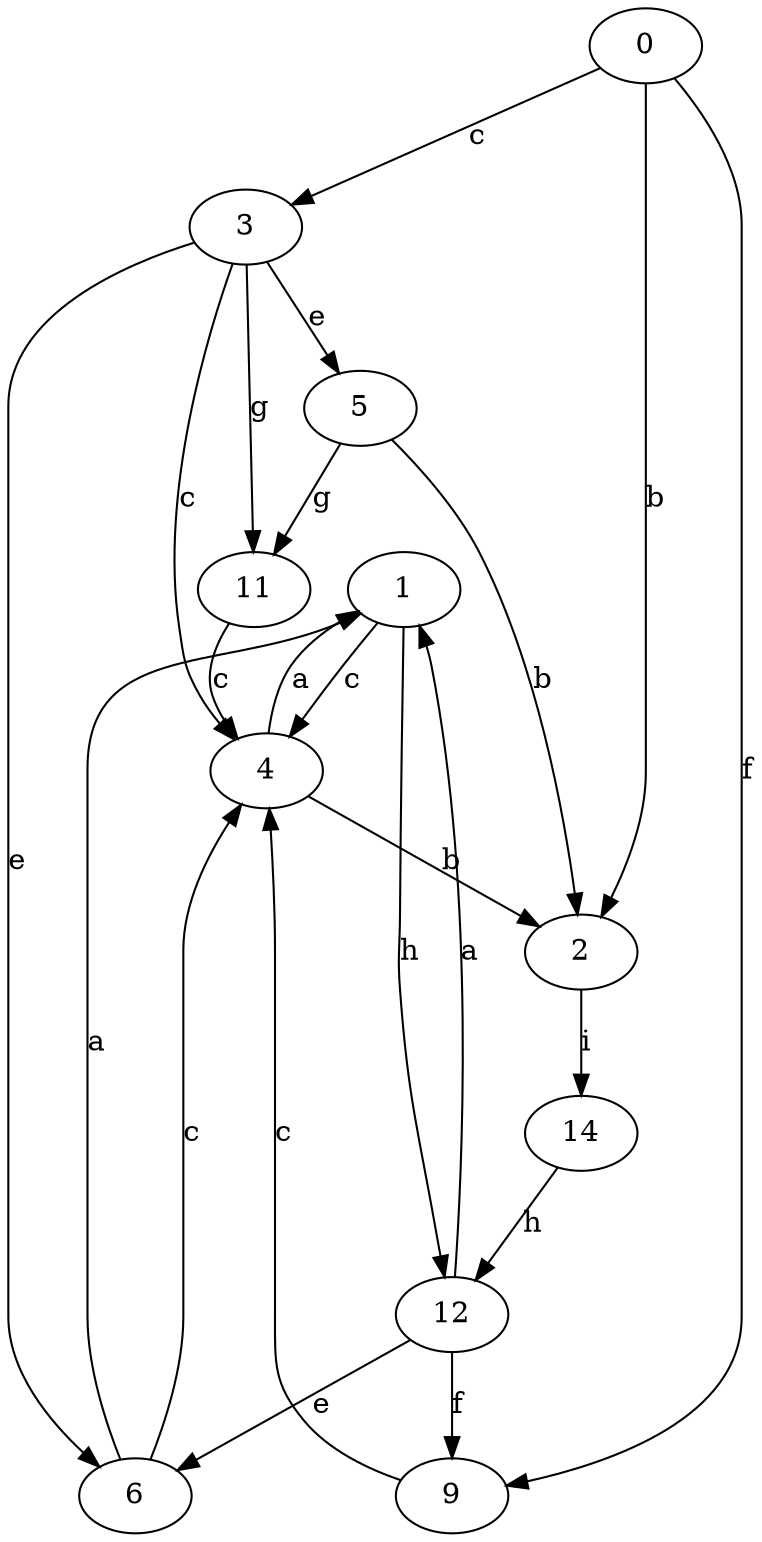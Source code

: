 strict digraph  {
1;
2;
3;
0;
4;
5;
6;
9;
11;
12;
14;
1 -> 4  [label=c];
1 -> 12  [label=h];
2 -> 14  [label=i];
3 -> 4  [label=c];
3 -> 5  [label=e];
3 -> 6  [label=e];
3 -> 11  [label=g];
0 -> 2  [label=b];
0 -> 3  [label=c];
0 -> 9  [label=f];
4 -> 1  [label=a];
4 -> 2  [label=b];
5 -> 2  [label=b];
5 -> 11  [label=g];
6 -> 1  [label=a];
6 -> 4  [label=c];
9 -> 4  [label=c];
11 -> 4  [label=c];
12 -> 1  [label=a];
12 -> 6  [label=e];
12 -> 9  [label=f];
14 -> 12  [label=h];
}
